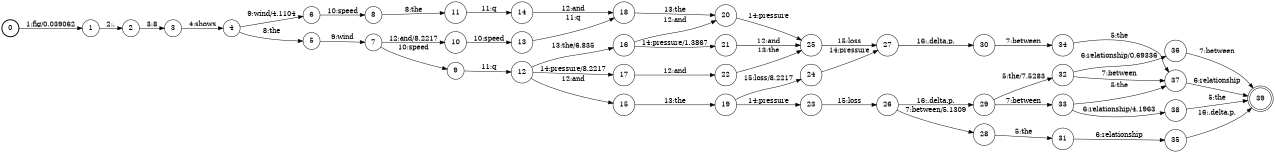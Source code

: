 digraph FST {
rankdir = LR;
size = "8.5,11";
label = "";
center = 1;
orientation = Portrait;
ranksep = "0.4";
nodesep = "0.25";
0 [label = "0", shape = circle, style = bold, fontsize = 14]
	0 -> 1 [label = "1:fig/0.039062", fontsize = 14];
1 [label = "1", shape = circle, style = solid, fontsize = 14]
	1 -> 2 [label = "2:.", fontsize = 14];
2 [label = "2", shape = circle, style = solid, fontsize = 14]
	2 -> 3 [label = "3:8", fontsize = 14];
3 [label = "3", shape = circle, style = solid, fontsize = 14]
	3 -> 4 [label = "4:shows", fontsize = 14];
4 [label = "4", shape = circle, style = solid, fontsize = 14]
	4 -> 5 [label = "8:the", fontsize = 14];
	4 -> 6 [label = "9:wind/4.1104", fontsize = 14];
5 [label = "5", shape = circle, style = solid, fontsize = 14]
	5 -> 7 [label = "9:wind", fontsize = 14];
6 [label = "6", shape = circle, style = solid, fontsize = 14]
	6 -> 8 [label = "10:speed", fontsize = 14];
7 [label = "7", shape = circle, style = solid, fontsize = 14]
	7 -> 9 [label = "10:speed", fontsize = 14];
	7 -> 10 [label = "12:and/8.2217", fontsize = 14];
8 [label = "8", shape = circle, style = solid, fontsize = 14]
	8 -> 11 [label = "8:the", fontsize = 14];
9 [label = "9", shape = circle, style = solid, fontsize = 14]
	9 -> 12 [label = "11:q", fontsize = 14];
10 [label = "10", shape = circle, style = solid, fontsize = 14]
	10 -> 13 [label = "10:speed", fontsize = 14];
11 [label = "11", shape = circle, style = solid, fontsize = 14]
	11 -> 14 [label = "11:q", fontsize = 14];
12 [label = "12", shape = circle, style = solid, fontsize = 14]
	12 -> 16 [label = "13:the/6.835", fontsize = 14];
	12 -> 15 [label = "12:and", fontsize = 14];
	12 -> 17 [label = "14:pressure/8.2217", fontsize = 14];
13 [label = "13", shape = circle, style = solid, fontsize = 14]
	13 -> 18 [label = "11:q", fontsize = 14];
14 [label = "14", shape = circle, style = solid, fontsize = 14]
	14 -> 18 [label = "12:and", fontsize = 14];
15 [label = "15", shape = circle, style = solid, fontsize = 14]
	15 -> 19 [label = "13:the", fontsize = 14];
16 [label = "16", shape = circle, style = solid, fontsize = 14]
	16 -> 20 [label = "12:and", fontsize = 14];
	16 -> 21 [label = "14:pressure/1.3867", fontsize = 14];
17 [label = "17", shape = circle, style = solid, fontsize = 14]
	17 -> 22 [label = "12:and", fontsize = 14];
18 [label = "18", shape = circle, style = solid, fontsize = 14]
	18 -> 20 [label = "13:the", fontsize = 14];
19 [label = "19", shape = circle, style = solid, fontsize = 14]
	19 -> 23 [label = "14:pressure", fontsize = 14];
	19 -> 24 [label = "15:loss/8.2217", fontsize = 14];
20 [label = "20", shape = circle, style = solid, fontsize = 14]
	20 -> 25 [label = "14:pressure", fontsize = 14];
21 [label = "21", shape = circle, style = solid, fontsize = 14]
	21 -> 25 [label = "12:and", fontsize = 14];
22 [label = "22", shape = circle, style = solid, fontsize = 14]
	22 -> 25 [label = "13:the", fontsize = 14];
23 [label = "23", shape = circle, style = solid, fontsize = 14]
	23 -> 26 [label = "15:loss", fontsize = 14];
24 [label = "24", shape = circle, style = solid, fontsize = 14]
	24 -> 27 [label = "14:pressure", fontsize = 14];
25 [label = "25", shape = circle, style = solid, fontsize = 14]
	25 -> 27 [label = "15:loss", fontsize = 14];
26 [label = "26", shape = circle, style = solid, fontsize = 14]
	26 -> 28 [label = "7:between/5.1309", fontsize = 14];
	26 -> 29 [label = "16:.delta.p.", fontsize = 14];
27 [label = "27", shape = circle, style = solid, fontsize = 14]
	27 -> 30 [label = "16:.delta.p.", fontsize = 14];
28 [label = "28", shape = circle, style = solid, fontsize = 14]
	28 -> 31 [label = "5:the", fontsize = 14];
29 [label = "29", shape = circle, style = solid, fontsize = 14]
	29 -> 33 [label = "7:between", fontsize = 14];
	29 -> 32 [label = "5:the/7.5283", fontsize = 14];
30 [label = "30", shape = circle, style = solid, fontsize = 14]
	30 -> 34 [label = "7:between", fontsize = 14];
31 [label = "31", shape = circle, style = solid, fontsize = 14]
	31 -> 35 [label = "6:relationship", fontsize = 14];
32 [label = "32", shape = circle, style = solid, fontsize = 14]
	32 -> 36 [label = "6:relationship/0.69336", fontsize = 14];
	32 -> 37 [label = "7:between", fontsize = 14];
33 [label = "33", shape = circle, style = solid, fontsize = 14]
	33 -> 38 [label = "6:relationship/4.1963", fontsize = 14];
	33 -> 37 [label = "5:the", fontsize = 14];
34 [label = "34", shape = circle, style = solid, fontsize = 14]
	34 -> 37 [label = "5:the", fontsize = 14];
35 [label = "35", shape = circle, style = solid, fontsize = 14]
	35 -> 39 [label = "16:.delta.p.", fontsize = 14];
36 [label = "36", shape = circle, style = solid, fontsize = 14]
	36 -> 39 [label = "7:between", fontsize = 14];
37 [label = "37", shape = circle, style = solid, fontsize = 14]
	37 -> 39 [label = "6:relationship", fontsize = 14];
38 [label = "38", shape = circle, style = solid, fontsize = 14]
	38 -> 39 [label = "5:the", fontsize = 14];
39 [label = "39", shape = doublecircle, style = solid, fontsize = 14]
}
